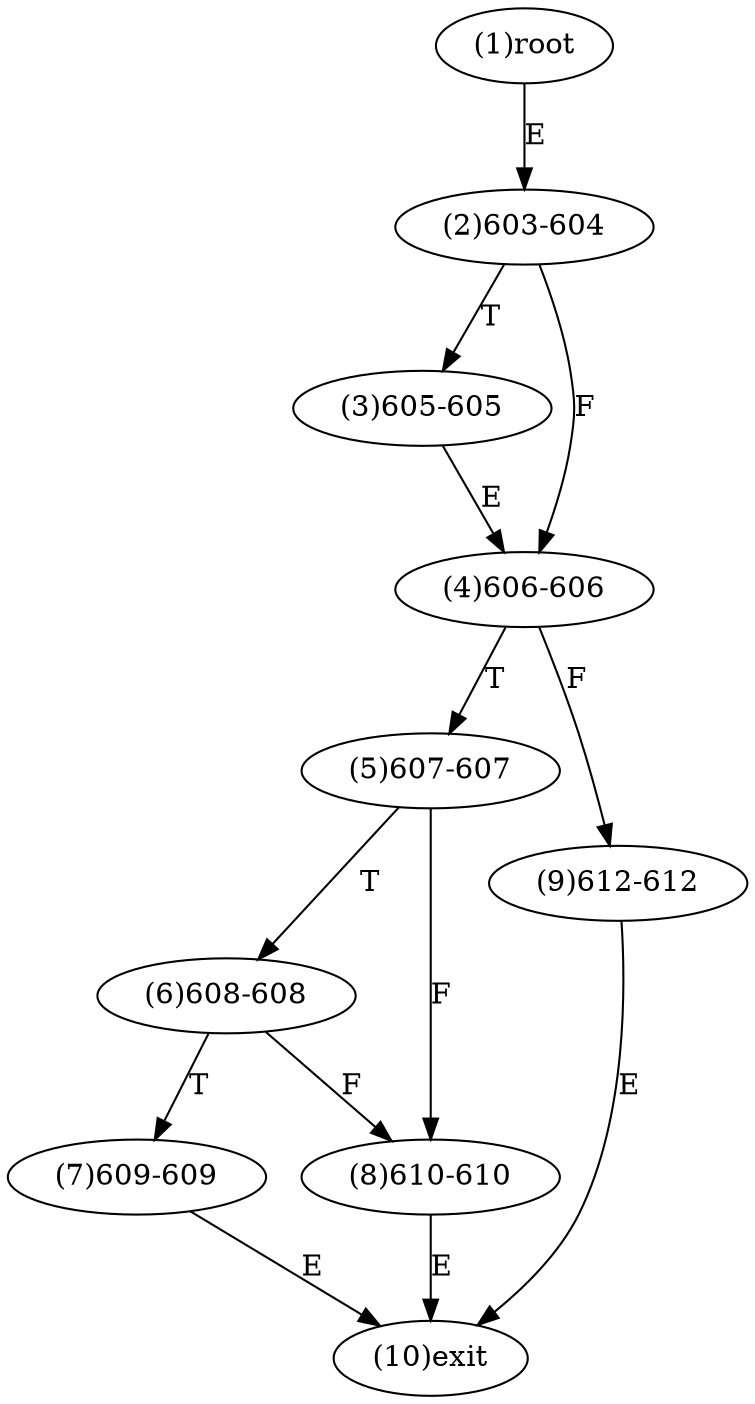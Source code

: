 digraph "" { 
1[ label="(1)root"];
2[ label="(2)603-604"];
3[ label="(3)605-605"];
4[ label="(4)606-606"];
5[ label="(5)607-607"];
6[ label="(6)608-608"];
7[ label="(7)609-609"];
8[ label="(8)610-610"];
9[ label="(9)612-612"];
10[ label="(10)exit"];
1->2[ label="E"];
2->4[ label="F"];
2->3[ label="T"];
3->4[ label="E"];
4->9[ label="F"];
4->5[ label="T"];
5->8[ label="F"];
5->6[ label="T"];
6->8[ label="F"];
6->7[ label="T"];
7->10[ label="E"];
8->10[ label="E"];
9->10[ label="E"];
}